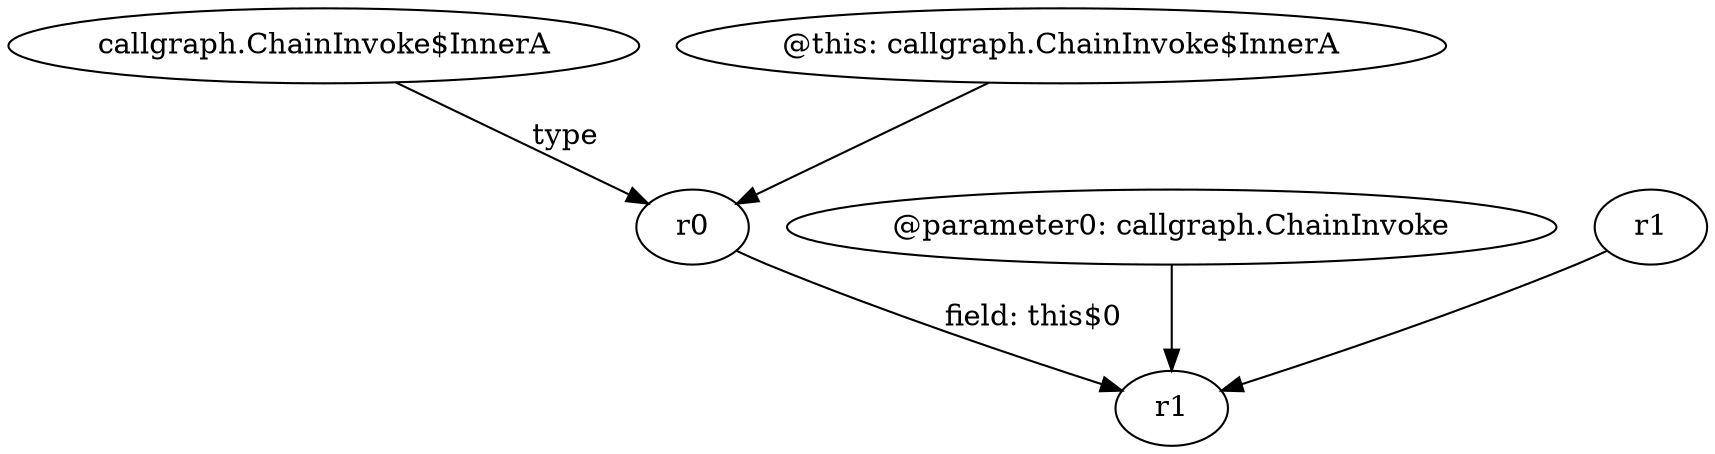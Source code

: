 digraph g {
0[label="callgraph.ChainInvoke$InnerA"]
1[label="r0"]
0->1[label="type"]
2[label="@this: callgraph.ChainInvoke$InnerA"]
2->1[label=""]
3[label="@parameter0: callgraph.ChainInvoke"]
4[label="r1"]
3->4[label=""]
5[label="r1"]
5->4[label=""]
1->4[label="field: this$0"]
}